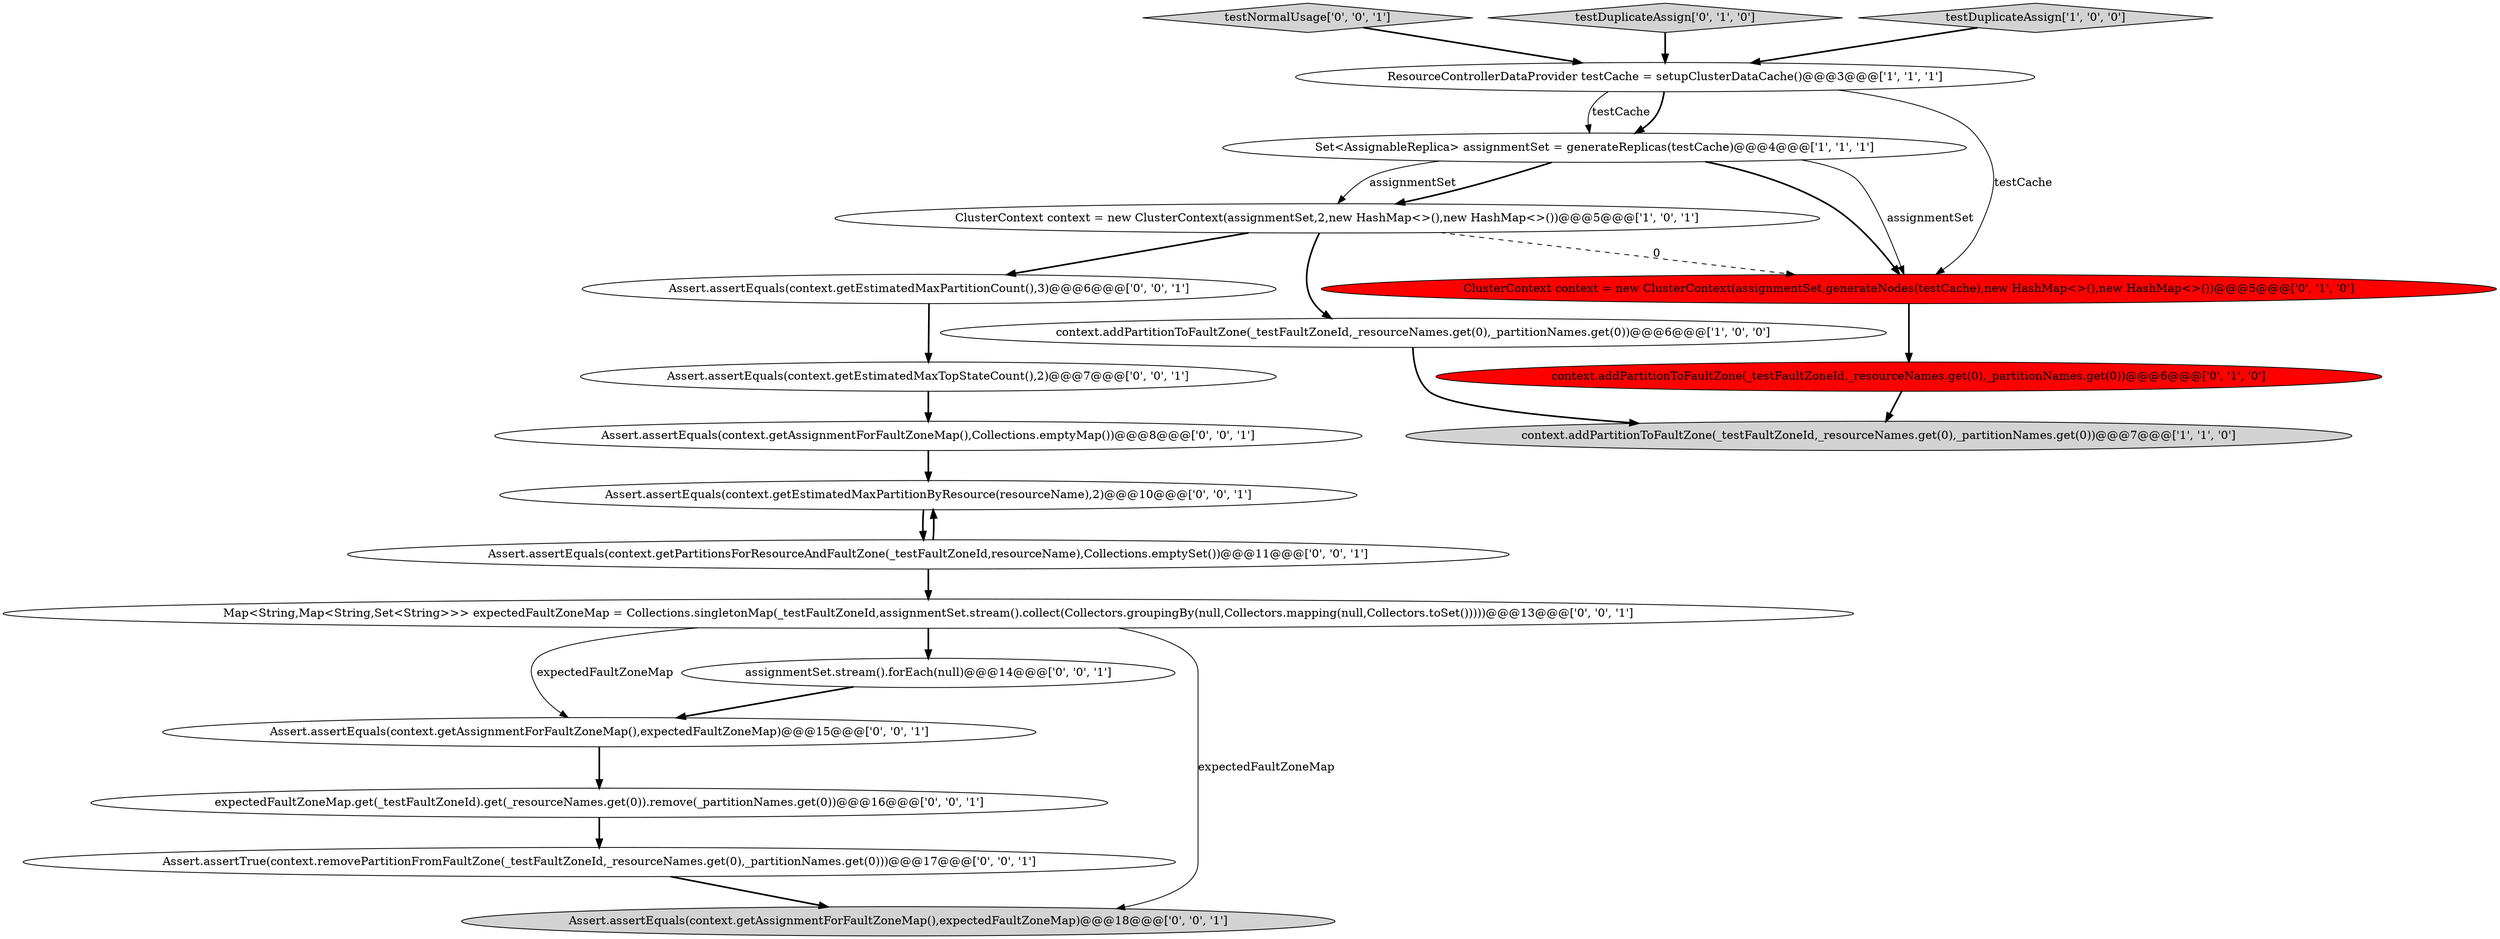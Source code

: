 digraph {
1 [style = filled, label = "context.addPartitionToFaultZone(_testFaultZoneId,_resourceNames.get(0),_partitionNames.get(0))@@@7@@@['1', '1', '0']", fillcolor = lightgray, shape = ellipse image = "AAA0AAABBB1BBB"];
4 [style = filled, label = "ClusterContext context = new ClusterContext(assignmentSet,2,new HashMap<>(),new HashMap<>())@@@5@@@['1', '0', '1']", fillcolor = white, shape = ellipse image = "AAA0AAABBB1BBB"];
17 [style = filled, label = "Assert.assertEquals(context.getEstimatedMaxPartitionCount(),3)@@@6@@@['0', '0', '1']", fillcolor = white, shape = ellipse image = "AAA0AAABBB3BBB"];
16 [style = filled, label = "testNormalUsage['0', '0', '1']", fillcolor = lightgray, shape = diamond image = "AAA0AAABBB3BBB"];
19 [style = filled, label = "expectedFaultZoneMap.get(_testFaultZoneId).get(_resourceNames.get(0)).remove(_partitionNames.get(0))@@@16@@@['0', '0', '1']", fillcolor = white, shape = ellipse image = "AAA0AAABBB3BBB"];
5 [style = filled, label = "ResourceControllerDataProvider testCache = setupClusterDataCache()@@@3@@@['1', '1', '1']", fillcolor = white, shape = ellipse image = "AAA0AAABBB1BBB"];
13 [style = filled, label = "Assert.assertEquals(context.getAssignmentForFaultZoneMap(),expectedFaultZoneMap)@@@15@@@['0', '0', '1']", fillcolor = white, shape = ellipse image = "AAA0AAABBB3BBB"];
20 [style = filled, label = "Assert.assertEquals(context.getAssignmentForFaultZoneMap(),expectedFaultZoneMap)@@@18@@@['0', '0', '1']", fillcolor = lightgray, shape = ellipse image = "AAA0AAABBB3BBB"];
0 [style = filled, label = "context.addPartitionToFaultZone(_testFaultZoneId,_resourceNames.get(0),_partitionNames.get(0))@@@6@@@['1', '0', '0']", fillcolor = white, shape = ellipse image = "AAA0AAABBB1BBB"];
7 [style = filled, label = "context.addPartitionToFaultZone(_testFaultZoneId,_resourceNames.get(0),_partitionNames.get(0))@@@6@@@['0', '1', '0']", fillcolor = red, shape = ellipse image = "AAA1AAABBB2BBB"];
14 [style = filled, label = "Assert.assertEquals(context.getAssignmentForFaultZoneMap(),Collections.emptyMap())@@@8@@@['0', '0', '1']", fillcolor = white, shape = ellipse image = "AAA0AAABBB3BBB"];
12 [style = filled, label = "Assert.assertEquals(context.getPartitionsForResourceAndFaultZone(_testFaultZoneId,resourceName),Collections.emptySet())@@@11@@@['0', '0', '1']", fillcolor = white, shape = ellipse image = "AAA0AAABBB3BBB"];
6 [style = filled, label = "testDuplicateAssign['0', '1', '0']", fillcolor = lightgray, shape = diamond image = "AAA0AAABBB2BBB"];
3 [style = filled, label = "Set<AssignableReplica> assignmentSet = generateReplicas(testCache)@@@4@@@['1', '1', '1']", fillcolor = white, shape = ellipse image = "AAA0AAABBB1BBB"];
9 [style = filled, label = "Assert.assertEquals(context.getEstimatedMaxTopStateCount(),2)@@@7@@@['0', '0', '1']", fillcolor = white, shape = ellipse image = "AAA0AAABBB3BBB"];
15 [style = filled, label = "assignmentSet.stream().forEach(null)@@@14@@@['0', '0', '1']", fillcolor = white, shape = ellipse image = "AAA0AAABBB3BBB"];
11 [style = filled, label = "Assert.assertEquals(context.getEstimatedMaxPartitionByResource(resourceName),2)@@@10@@@['0', '0', '1']", fillcolor = white, shape = ellipse image = "AAA0AAABBB3BBB"];
2 [style = filled, label = "testDuplicateAssign['1', '0', '0']", fillcolor = lightgray, shape = diamond image = "AAA0AAABBB1BBB"];
10 [style = filled, label = "Assert.assertTrue(context.removePartitionFromFaultZone(_testFaultZoneId,_resourceNames.get(0),_partitionNames.get(0)))@@@17@@@['0', '0', '1']", fillcolor = white, shape = ellipse image = "AAA0AAABBB3BBB"];
18 [style = filled, label = "Map<String,Map<String,Set<String>>> expectedFaultZoneMap = Collections.singletonMap(_testFaultZoneId,assignmentSet.stream().collect(Collectors.groupingBy(null,Collectors.mapping(null,Collectors.toSet()))))@@@13@@@['0', '0', '1']", fillcolor = white, shape = ellipse image = "AAA0AAABBB3BBB"];
8 [style = filled, label = "ClusterContext context = new ClusterContext(assignmentSet,generateNodes(testCache),new HashMap<>(),new HashMap<>())@@@5@@@['0', '1', '0']", fillcolor = red, shape = ellipse image = "AAA1AAABBB2BBB"];
5->3 [style = bold, label=""];
3->8 [style = solid, label="assignmentSet"];
15->13 [style = bold, label=""];
7->1 [style = bold, label=""];
10->20 [style = bold, label=""];
4->17 [style = bold, label=""];
17->9 [style = bold, label=""];
12->11 [style = bold, label=""];
18->15 [style = bold, label=""];
19->10 [style = bold, label=""];
11->12 [style = bold, label=""];
5->8 [style = solid, label="testCache"];
18->13 [style = solid, label="expectedFaultZoneMap"];
3->4 [style = bold, label=""];
3->4 [style = solid, label="assignmentSet"];
8->7 [style = bold, label=""];
4->0 [style = bold, label=""];
18->20 [style = solid, label="expectedFaultZoneMap"];
6->5 [style = bold, label=""];
13->19 [style = bold, label=""];
0->1 [style = bold, label=""];
3->8 [style = bold, label=""];
12->18 [style = bold, label=""];
5->3 [style = solid, label="testCache"];
9->14 [style = bold, label=""];
4->8 [style = dashed, label="0"];
16->5 [style = bold, label=""];
14->11 [style = bold, label=""];
2->5 [style = bold, label=""];
}
